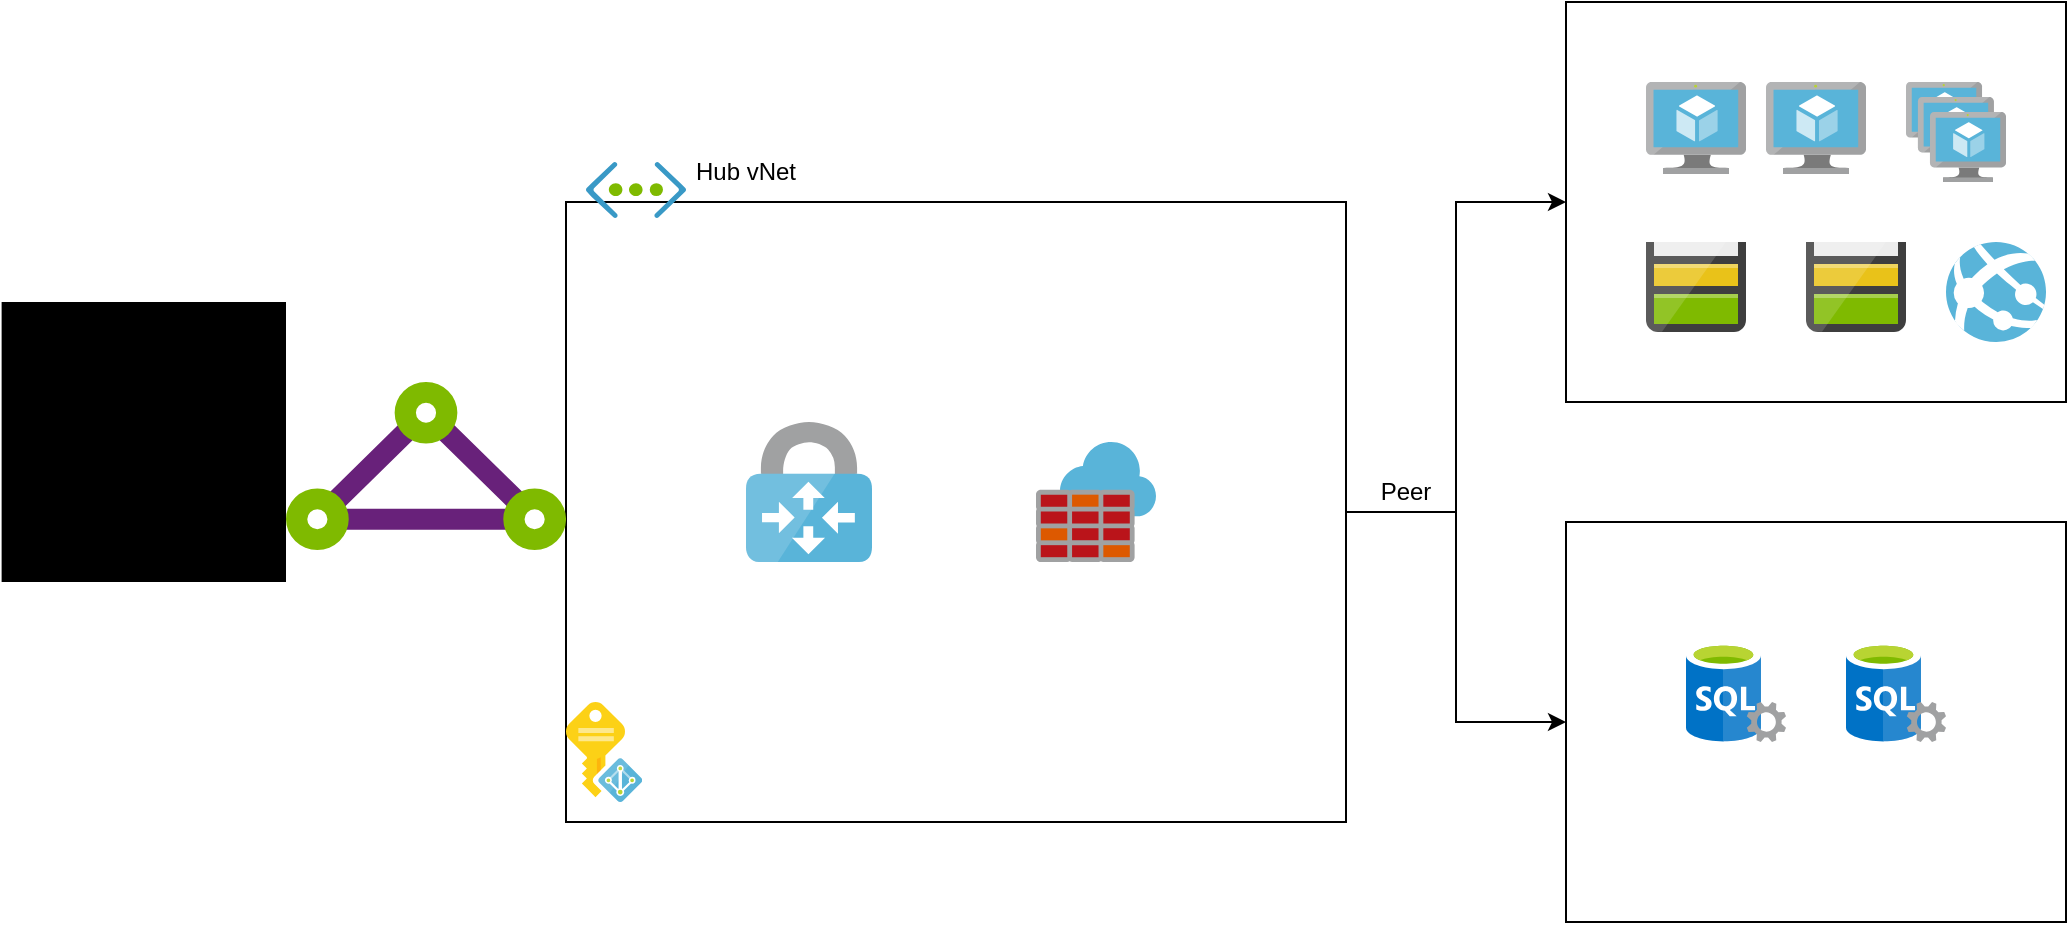 <mxfile version="26.1.1">
  <diagram id="WI9T0HZ2pTsCkuznbFz-" name="Page-1">
    <mxGraphModel dx="2066" dy="747" grid="1" gridSize="10" guides="1" tooltips="1" connect="1" arrows="1" fold="1" page="1" pageScale="1" pageWidth="1169" pageHeight="827" math="0" shadow="0">
      <root>
        <mxCell id="0" />
        <mxCell id="1" parent="0" />
        <mxCell id="lc0aXs-TQI58GyK_cuAY-20" style="edgeStyle=orthogonalEdgeStyle;rounded=0;orthogonalLoop=1;jettySize=auto;html=1;" edge="1" parent="1" source="lc0aXs-TQI58GyK_cuAY-12" target="lc0aXs-TQI58GyK_cuAY-18">
          <mxGeometry relative="1" as="geometry" />
        </mxCell>
        <mxCell id="lc0aXs-TQI58GyK_cuAY-21" style="edgeStyle=orthogonalEdgeStyle;rounded=0;orthogonalLoop=1;jettySize=auto;html=1;entryX=0;entryY=0.5;entryDx=0;entryDy=0;" edge="1" parent="1" source="lc0aXs-TQI58GyK_cuAY-12" target="lc0aXs-TQI58GyK_cuAY-19">
          <mxGeometry relative="1" as="geometry" />
        </mxCell>
        <mxCell id="lc0aXs-TQI58GyK_cuAY-12" value="" style="whiteSpace=wrap;html=1;fillColor=none;" vertex="1" parent="1">
          <mxGeometry x="320" y="120" width="390" height="310" as="geometry" />
        </mxCell>
        <mxCell id="lc0aXs-TQI58GyK_cuAY-2" value="" style="image;sketch=0;aspect=fixed;html=1;points=[];align=center;fontSize=12;image=img/lib/mscae/Virtual_Network.svg;" vertex="1" parent="1">
          <mxGeometry x="330" y="100" width="50" height="28.0" as="geometry" />
        </mxCell>
        <mxCell id="lc0aXs-TQI58GyK_cuAY-13" value="Hub vNet" style="text;strokeColor=none;align=center;fillColor=none;html=1;verticalAlign=middle;whiteSpace=wrap;rounded=0;" vertex="1" parent="1">
          <mxGeometry x="380" y="90" width="60" height="30" as="geometry" />
        </mxCell>
        <mxCell id="lc0aXs-TQI58GyK_cuAY-14" value="" style="image;sketch=0;aspect=fixed;html=1;points=[];align=center;fontSize=12;image=img/lib/mscae/Azure_Firewall.svg;" vertex="1" parent="1">
          <mxGeometry x="555" y="240" width="60" height="60" as="geometry" />
        </mxCell>
        <mxCell id="lc0aXs-TQI58GyK_cuAY-16" value="" style="image;sketch=0;aspect=fixed;html=1;points=[];align=center;fontSize=12;image=img/lib/mscae/VPN_Gateway.svg;" vertex="1" parent="1">
          <mxGeometry x="410" y="230" width="63" height="70" as="geometry" />
        </mxCell>
        <mxCell id="lc0aXs-TQI58GyK_cuAY-17" value="" style="image;sketch=0;aspect=fixed;html=1;points=[];align=center;fontSize=12;image=img/lib/mscae/Express_Route.svg;" vertex="1" parent="1">
          <mxGeometry x="180" y="210" width="140" height="84" as="geometry" />
        </mxCell>
        <mxCell id="lc0aXs-TQI58GyK_cuAY-18" value="" style="whiteSpace=wrap;html=1;fillColor=none;" vertex="1" parent="1">
          <mxGeometry x="820" y="20" width="250" height="200" as="geometry" />
        </mxCell>
        <mxCell id="lc0aXs-TQI58GyK_cuAY-19" value="" style="whiteSpace=wrap;html=1;fillColor=none;" vertex="1" parent="1">
          <mxGeometry x="820" y="280" width="250" height="200" as="geometry" />
        </mxCell>
        <mxCell id="lc0aXs-TQI58GyK_cuAY-22" value="" style="sketch=0;verticalLabelPosition=bottom;sketch=0;aspect=fixed;html=1;verticalAlign=top;strokeColor=none;fillColor=#000000;align=center;outlineConnect=0;pointerEvents=1;shape=mxgraph.citrix2.office;" vertex="1" parent="1">
          <mxGeometry x="37.81" y="170" width="142.19" height="140" as="geometry" />
        </mxCell>
        <mxCell id="lc0aXs-TQI58GyK_cuAY-23" value="Peer" style="text;strokeColor=none;align=center;fillColor=none;html=1;verticalAlign=middle;whiteSpace=wrap;rounded=0;" vertex="1" parent="1">
          <mxGeometry x="710" y="250" width="60" height="30" as="geometry" />
        </mxCell>
        <mxCell id="lc0aXs-TQI58GyK_cuAY-26" value="" style="image;sketch=0;aspect=fixed;html=1;points=[];align=center;fontSize=12;image=img/lib/mscae/Virtual_Machine.svg;" vertex="1" parent="1">
          <mxGeometry x="920" y="60" width="50" height="46" as="geometry" />
        </mxCell>
        <mxCell id="lc0aXs-TQI58GyK_cuAY-27" value="" style="image;sketch=0;aspect=fixed;html=1;points=[];align=center;fontSize=12;image=img/lib/mscae/Virtual_Machine.svg;" vertex="1" parent="1">
          <mxGeometry x="860" y="60" width="50" height="46" as="geometry" />
        </mxCell>
        <mxCell id="lc0aXs-TQI58GyK_cuAY-28" value="" style="image;sketch=0;aspect=fixed;html=1;points=[];align=center;fontSize=12;image=img/lib/mscae/VM_Scale_Set.svg;" vertex="1" parent="1">
          <mxGeometry x="990" y="60" width="50" height="50" as="geometry" />
        </mxCell>
        <mxCell id="lc0aXs-TQI58GyK_cuAY-29" value="" style="image;sketch=0;aspect=fixed;html=1;points=[];align=center;fontSize=12;image=img/lib/mscae/SQL_Servers.svg;" vertex="1" parent="1">
          <mxGeometry x="880" y="340" width="50" height="50" as="geometry" />
        </mxCell>
        <mxCell id="lc0aXs-TQI58GyK_cuAY-30" value="" style="image;sketch=0;aspect=fixed;html=1;points=[];align=center;fontSize=12;image=img/lib/mscae/SQL_Servers.svg;" vertex="1" parent="1">
          <mxGeometry x="960" y="340" width="50" height="50" as="geometry" />
        </mxCell>
        <mxCell id="lc0aXs-TQI58GyK_cuAY-31" value="" style="image;sketch=0;aspect=fixed;html=1;points=[];align=center;fontSize=12;image=img/lib/mscae/Managed_Identities.svg;" vertex="1" parent="1">
          <mxGeometry x="320" y="370" width="38" height="50" as="geometry" />
        </mxCell>
        <mxCell id="lc0aXs-TQI58GyK_cuAY-32" value="" style="image;sketch=0;aspect=fixed;html=1;points=[];align=center;fontSize=12;image=img/lib/mscae/Storage_Accounts.svg;" vertex="1" parent="1">
          <mxGeometry x="860" y="140" width="50" height="45" as="geometry" />
        </mxCell>
        <mxCell id="lc0aXs-TQI58GyK_cuAY-33" value="" style="image;sketch=0;aspect=fixed;html=1;points=[];align=center;fontSize=12;image=img/lib/mscae/Storage_Accounts.svg;" vertex="1" parent="1">
          <mxGeometry x="940" y="140" width="50" height="45" as="geometry" />
        </mxCell>
        <mxCell id="lc0aXs-TQI58GyK_cuAY-34" value="" style="image;sketch=0;aspect=fixed;html=1;points=[];align=center;fontSize=12;image=img/lib/mscae/App_Services.svg;" vertex="1" parent="1">
          <mxGeometry x="1010" y="140" width="50" height="50" as="geometry" />
        </mxCell>
      </root>
    </mxGraphModel>
  </diagram>
</mxfile>

